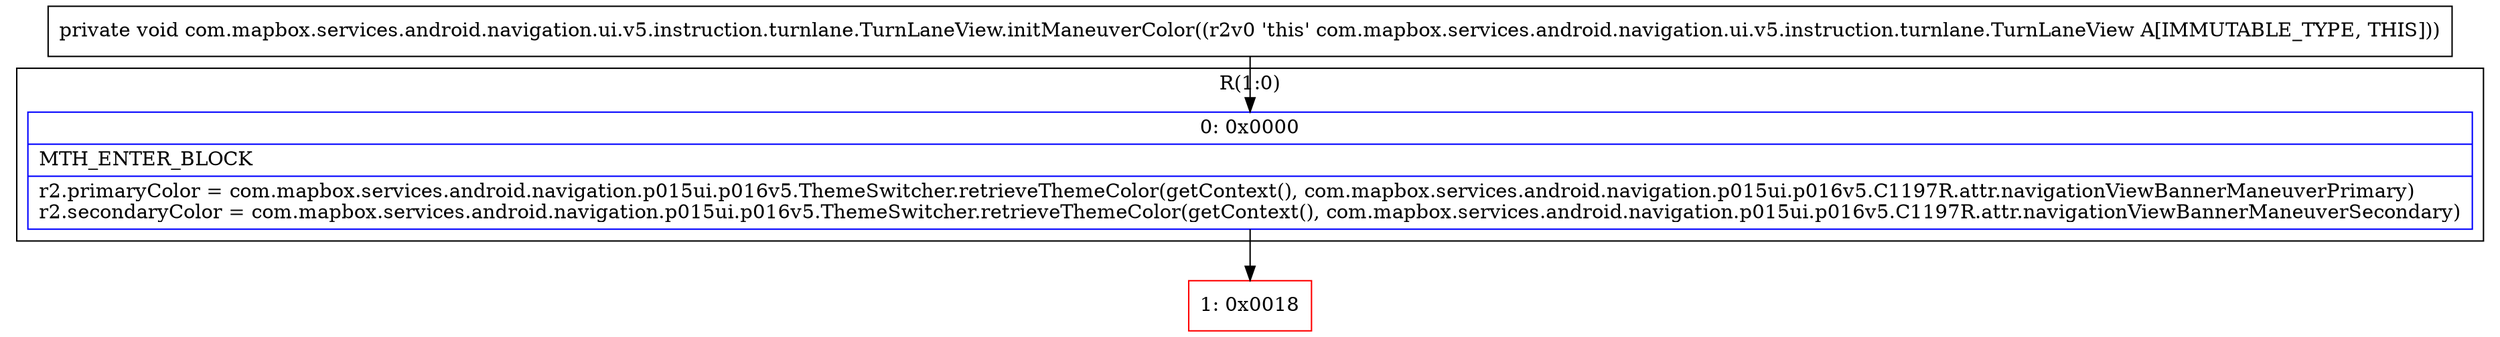 digraph "CFG forcom.mapbox.services.android.navigation.ui.v5.instruction.turnlane.TurnLaneView.initManeuverColor()V" {
subgraph cluster_Region_1785603008 {
label = "R(1:0)";
node [shape=record,color=blue];
Node_0 [shape=record,label="{0\:\ 0x0000|MTH_ENTER_BLOCK\l|r2.primaryColor = com.mapbox.services.android.navigation.p015ui.p016v5.ThemeSwitcher.retrieveThemeColor(getContext(), com.mapbox.services.android.navigation.p015ui.p016v5.C1197R.attr.navigationViewBannerManeuverPrimary)\lr2.secondaryColor = com.mapbox.services.android.navigation.p015ui.p016v5.ThemeSwitcher.retrieveThemeColor(getContext(), com.mapbox.services.android.navigation.p015ui.p016v5.C1197R.attr.navigationViewBannerManeuverSecondary)\l}"];
}
Node_1 [shape=record,color=red,label="{1\:\ 0x0018}"];
MethodNode[shape=record,label="{private void com.mapbox.services.android.navigation.ui.v5.instruction.turnlane.TurnLaneView.initManeuverColor((r2v0 'this' com.mapbox.services.android.navigation.ui.v5.instruction.turnlane.TurnLaneView A[IMMUTABLE_TYPE, THIS])) }"];
MethodNode -> Node_0;
Node_0 -> Node_1;
}

